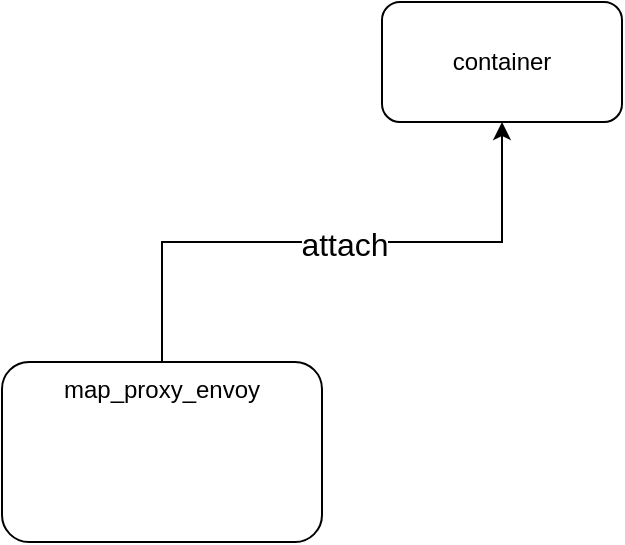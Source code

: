<mxfile version="14.4.2" type="github">
  <diagram id="WjnGfr5tVi61NtXpP59C" name="Page-1">
    <mxGraphModel dx="782" dy="475" grid="1" gridSize="10" guides="1" tooltips="1" connect="1" arrows="1" fold="1" page="1" pageScale="1" pageWidth="850" pageHeight="1100" math="0" shadow="0">
      <root>
        <mxCell id="0" />
        <mxCell id="1" parent="0" />
        <mxCell id="U9tyx0Pv49cAf20qMsl--1" value="container" style="rounded=1;whiteSpace=wrap;html=1;" vertex="1" parent="1">
          <mxGeometry x="260" y="170" width="120" height="60" as="geometry" />
        </mxCell>
        <mxCell id="U9tyx0Pv49cAf20qMsl--3" style="edgeStyle=orthogonalEdgeStyle;rounded=0;orthogonalLoop=1;jettySize=auto;html=1;entryX=0.5;entryY=1;entryDx=0;entryDy=0;exitX=0.5;exitY=0;exitDx=0;exitDy=0;" edge="1" parent="1" source="U9tyx0Pv49cAf20qMsl--5" target="U9tyx0Pv49cAf20qMsl--1">
          <mxGeometry relative="1" as="geometry">
            <mxPoint x="120" y="320" as="sourcePoint" />
          </mxGeometry>
        </mxCell>
        <mxCell id="U9tyx0Pv49cAf20qMsl--4" value="attach" style="edgeLabel;html=1;align=center;verticalAlign=middle;resizable=0;points=[];fontSize=16;" vertex="1" connectable="0" parent="U9tyx0Pv49cAf20qMsl--3">
          <mxGeometry x="0.257" y="-1" relative="1" as="geometry">
            <mxPoint x="-32" as="offset" />
          </mxGeometry>
        </mxCell>
        <mxCell id="U9tyx0Pv49cAf20qMsl--5" value="map_proxy_envoy" style="rounded=1;whiteSpace=wrap;html=1;verticalAlign=top;" vertex="1" parent="1">
          <mxGeometry x="70" y="350" width="160" height="90" as="geometry" />
        </mxCell>
      </root>
    </mxGraphModel>
  </diagram>
</mxfile>
